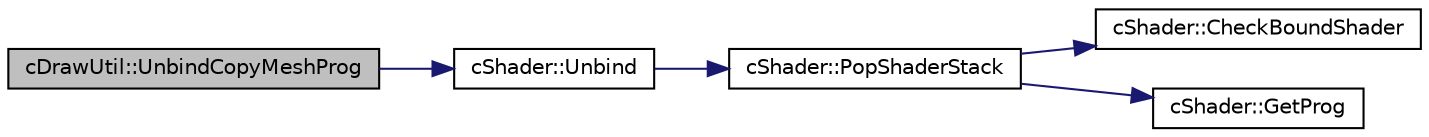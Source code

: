 digraph "cDrawUtil::UnbindCopyMeshProg"
{
 // LATEX_PDF_SIZE
  edge [fontname="Helvetica",fontsize="10",labelfontname="Helvetica",labelfontsize="10"];
  node [fontname="Helvetica",fontsize="10",shape=record];
  rankdir="LR";
  Node1 [label="cDrawUtil::UnbindCopyMeshProg",height=0.2,width=0.4,color="black", fillcolor="grey75", style="filled", fontcolor="black",tooltip=" "];
  Node1 -> Node2 [color="midnightblue",fontsize="10",style="solid",fontname="Helvetica"];
  Node2 [label="cShader::Unbind",height=0.2,width=0.4,color="black", fillcolor="white", style="filled",URL="$classc_shader.html#a063cc0144744d50e19255e51354c423b",tooltip=" "];
  Node2 -> Node3 [color="midnightblue",fontsize="10",style="solid",fontname="Helvetica"];
  Node3 [label="cShader::PopShaderStack",height=0.2,width=0.4,color="black", fillcolor="white", style="filled",URL="$classc_shader.html#ad0464bd2a4dc698b78a28b2949240985",tooltip=" "];
  Node3 -> Node4 [color="midnightblue",fontsize="10",style="solid",fontname="Helvetica"];
  Node4 [label="cShader::CheckBoundShader",height=0.2,width=0.4,color="black", fillcolor="white", style="filled",URL="$classc_shader.html#a5f3eaedb1f6d96711ddff844b62775ea",tooltip=" "];
  Node3 -> Node5 [color="midnightblue",fontsize="10",style="solid",fontname="Helvetica"];
  Node5 [label="cShader::GetProg",height=0.2,width=0.4,color="black", fillcolor="white", style="filled",URL="$classc_shader.html#a55418fea52cd9ab2c23e93c459154d47",tooltip=" "];
}
